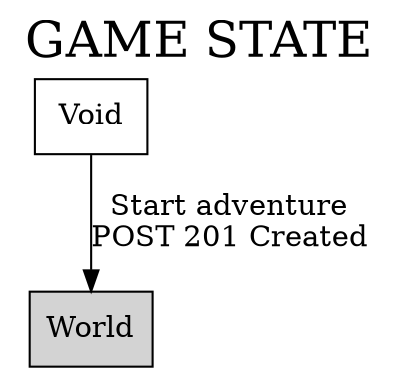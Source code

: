 digraph {
  label="GAME STATE";
  labelloc=t;
  fontsize=24;
  node [shape=box];

  void [label="Void"];
  world [label="World",bgcolor="black",style="filled"];
  
  void -> world [label="Start adventure\nPOST 201 Created"];
}